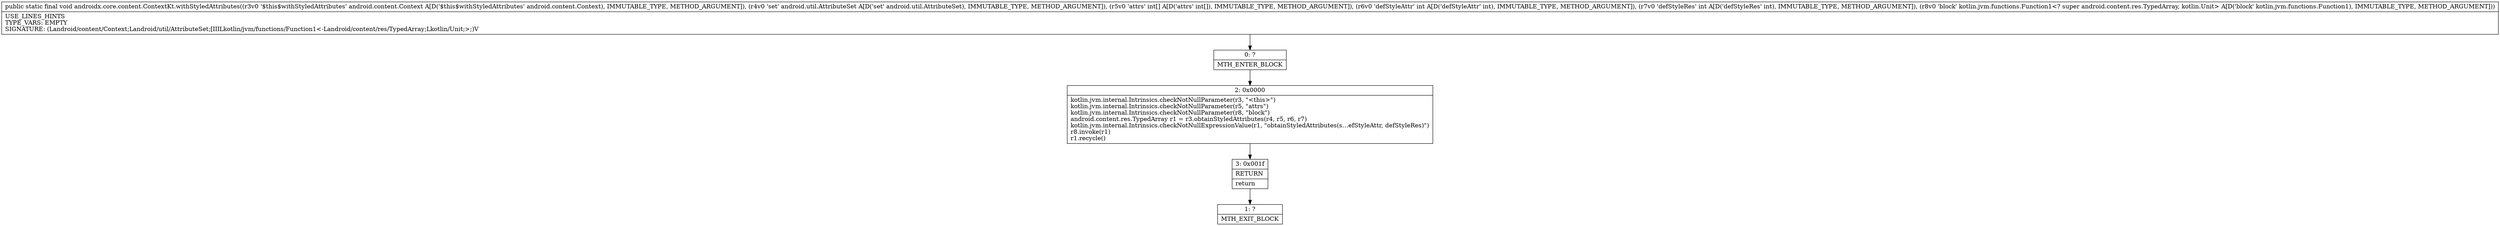 digraph "CFG forandroidx.core.content.ContextKt.withStyledAttributes(Landroid\/content\/Context;Landroid\/util\/AttributeSet;[IIILkotlin\/jvm\/functions\/Function1;)V" {
Node_0 [shape=record,label="{0\:\ ?|MTH_ENTER_BLOCK\l}"];
Node_2 [shape=record,label="{2\:\ 0x0000|kotlin.jvm.internal.Intrinsics.checkNotNullParameter(r3, \"\<this\>\")\lkotlin.jvm.internal.Intrinsics.checkNotNullParameter(r5, \"attrs\")\lkotlin.jvm.internal.Intrinsics.checkNotNullParameter(r8, \"block\")\landroid.content.res.TypedArray r1 = r3.obtainStyledAttributes(r4, r5, r6, r7)\lkotlin.jvm.internal.Intrinsics.checkNotNullExpressionValue(r1, \"obtainStyledAttributes(s…efStyleAttr, defStyleRes)\")\lr8.invoke(r1)\lr1.recycle()\l}"];
Node_3 [shape=record,label="{3\:\ 0x001f|RETURN\l|return\l}"];
Node_1 [shape=record,label="{1\:\ ?|MTH_EXIT_BLOCK\l}"];
MethodNode[shape=record,label="{public static final void androidx.core.content.ContextKt.withStyledAttributes((r3v0 '$this$withStyledAttributes' android.content.Context A[D('$this$withStyledAttributes' android.content.Context), IMMUTABLE_TYPE, METHOD_ARGUMENT]), (r4v0 'set' android.util.AttributeSet A[D('set' android.util.AttributeSet), IMMUTABLE_TYPE, METHOD_ARGUMENT]), (r5v0 'attrs' int[] A[D('attrs' int[]), IMMUTABLE_TYPE, METHOD_ARGUMENT]), (r6v0 'defStyleAttr' int A[D('defStyleAttr' int), IMMUTABLE_TYPE, METHOD_ARGUMENT]), (r7v0 'defStyleRes' int A[D('defStyleRes' int), IMMUTABLE_TYPE, METHOD_ARGUMENT]), (r8v0 'block' kotlin.jvm.functions.Function1\<? super android.content.res.TypedArray, kotlin.Unit\> A[D('block' kotlin.jvm.functions.Function1), IMMUTABLE_TYPE, METHOD_ARGUMENT]))  | USE_LINES_HINTS\lTYPE_VARS: EMPTY\lSIGNATURE: (Landroid\/content\/Context;Landroid\/util\/AttributeSet;[IIILkotlin\/jvm\/functions\/Function1\<\-Landroid\/content\/res\/TypedArray;Lkotlin\/Unit;\>;)V\l}"];
MethodNode -> Node_0;Node_0 -> Node_2;
Node_2 -> Node_3;
Node_3 -> Node_1;
}

